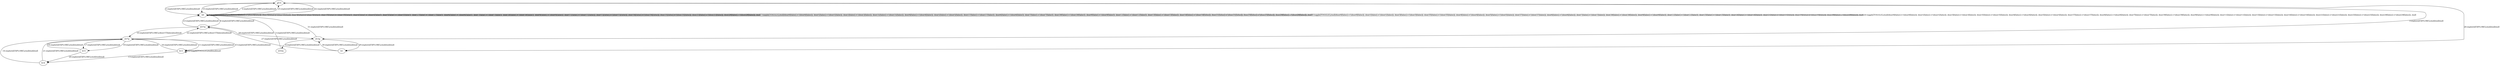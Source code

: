 # Total number of goals covered by this test: 1
# d37p --> d37m

digraph g {
"gf14" -> "b0" [label = "1-explore[EXPLORE];/null/null/null"];
"b0" -> "gf14" [label = "2-explore[EXPLORE];/null/null/null"];
"gf14" -> "d15p" [label = "3-explore[EXPLORE];/null/null/null"];
"d15p" -> "d35m" [label = "4-explore[EXPLORE];/null/null/null"];
"d35m" -> "b0" [label = "5-explore[EXPLORE];/null/null/null"];
"b0" -> "b0" [label = "6-toggle[TOGGLE];/null/door0[false]:=!(door0[false]); door1[false]:=!(door1[false]); door3[false]:=!(door3[false]); door35[false]:=!(door35[false]); door4[false]:=!(door4[false]); door5[false]:=!(door5[false]); door37[false]:=!(door37[false]); door6[false]:=!(door6[false]); door7[false]:=!(door7[false]); door39[false]:=!(door39[false]); door9[false]:=!(door9[false]); door11[false]:=!(door11[false]); door15[false]:=!(door15[false]); door16[false]:=!(door16[false]); door21[false]:=!(door21[false]); door25[false]:=!(door25[false]); door29[false]:=!(door29[false]); /null"];
"b0" -> "b0" [label = "7-toggle[TOGGLE];/null/door0[false]:=!(door0[false]); door1[false]:=!(door1[false]); door3[false]:=!(door3[false]); door35[false]:=!(door35[false]); door4[false]:=!(door4[false]); door5[false]:=!(door5[false]); door37[false]:=!(door37[false]); door6[false]:=!(door6[false]); door7[false]:=!(door7[false]); door39[false]:=!(door39[false]); door9[false]:=!(door9[false]); door11[false]:=!(door11[false]); door15[false]:=!(door15[false]); door16[false]:=!(door16[false]); door21[false]:=!(door21[false]); door25[false]:=!(door25[false]); door29[false]:=!(door29[false]); /null"];
"b0" -> "b0" [label = "8-toggle[TOGGLE];/null/door0[false]:=!(door0[false]); door1[false]:=!(door1[false]); door3[false]:=!(door3[false]); door35[false]:=!(door35[false]); door4[false]:=!(door4[false]); door5[false]:=!(door5[false]); door37[false]:=!(door37[false]); door6[false]:=!(door6[false]); door7[false]:=!(door7[false]); door39[false]:=!(door39[false]); door9[false]:=!(door9[false]); door11[false]:=!(door11[false]); door15[false]:=!(door15[false]); door16[false]:=!(door16[false]); door21[false]:=!(door21[false]); door25[false]:=!(door25[false]); door29[false]:=!(door29[false]); /null"];
"b0" -> "d37m" [label = "9-explore[EXPLORE];/null/null/null"];
"d37m" -> "d37p" [label = "10-explore[EXPLORE];/door37[false]/null/null"];
"d37p" -> "b13" [label = "11-explore[EXPLORE];/null/null/null"];
"b13" -> "b13" [label = "12-toggle[TOGGLE];/null/null/null"];
"b13" -> "b14" [label = "13-explore[EXPLORE];/null/null/null"];
"b14" -> "d37p" [label = "14-explore[EXPLORE];/null/null/null"];
"d37p" -> "b13" [label = "15-explore[EXPLORE];/null/null/null"];
"b13" -> "d37p" [label = "16-explore[EXPLORE];/null/null/null"];
"d37p" -> "b15" [label = "17-explore[EXPLORE];/null/null/null"];
"b15" -> "d37p" [label = "18-explore[EXPLORE];/null/null/null"];
"d37p" -> "b15" [label = "19-explore[EXPLORE];/null/null/null"];
"b15" -> "b14" [label = "20-explore[EXPLORE];/null/null/null"];
"b14" -> "d37p" [label = "21-explore[EXPLORE];/null/null/null"];
"d37p" -> "d37m" [label = "22-explore[EXPLORE];/door37[false]/null/null"];
"d37m" -> "b0" [label = "23-explore[EXPLORE];/null/null/null"];
"b0" -> "b0" [label = "24-toggle[TOGGLE];/null/door0[false]:=!(door0[false]); door1[false]:=!(door1[false]); door3[false]:=!(door3[false]); door35[false]:=!(door35[false]); door4[false]:=!(door4[false]); door5[false]:=!(door5[false]); door37[false]:=!(door37[false]); door6[false]:=!(door6[false]); door7[false]:=!(door7[false]); door39[false]:=!(door39[false]); door9[false]:=!(door9[false]); door11[false]:=!(door11[false]); door15[false]:=!(door15[false]); door16[false]:=!(door16[false]); door21[false]:=!(door21[false]); door25[false]:=!(door25[false]); door29[false]:=!(door29[false]); /null"];
"b0" -> "gf14" [label = "25-explore[EXPLORE];/null/null/null"];
"gf14" -> "b1" [label = "26-explore[EXPLORE];/null/null/null"];
"b1" -> "d37m" [label = "27-explore[EXPLORE];/null/null/null"];
"d37m" -> "d15p" [label = "28-explore[EXPLORE];/null/null/null"];
"d15p" -> "b1" [label = "29-explore[EXPLORE];/null/null/null"];
"b1" -> "d15p" [label = "30-explore[EXPLORE];/null/null/null"];
"d15p" -> "b0" [label = "31-explore[EXPLORE];/null/null/null"];
"b0" -> "gf14" [label = "32-explore[EXPLORE];/null/null/null"];
"gf14" -> "b0" [label = "33-explore[EXPLORE];/null/null/null"];
}